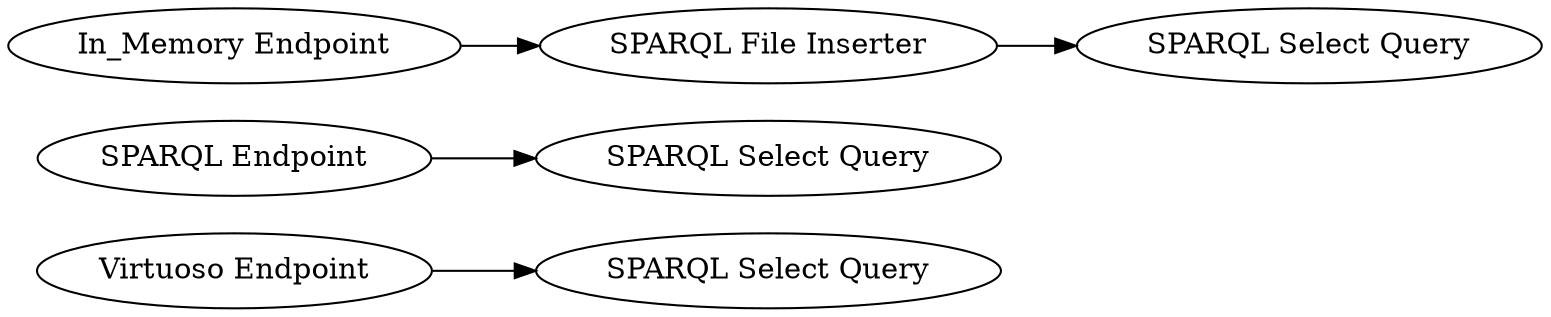digraph {
	"-5876996208690087226_17" [label="SPARQL Select Query"]
	"-5876996208690087226_20" [label="SPARQL Select Query"]
	"-5876996208690087226_23" [label="In_Memory Endpoint"]
	"-5876996208690087226_25" [label="SPARQL Select Query"]
	"-5876996208690087226_24" [label="SPARQL File Inserter"]
	"-5876996208690087226_18" [label="Virtuoso Endpoint"]
	"-5876996208690087226_21" [label="SPARQL Endpoint"]
	"-5876996208690087226_24" -> "-5876996208690087226_25"
	"-5876996208690087226_23" -> "-5876996208690087226_24"
	"-5876996208690087226_18" -> "-5876996208690087226_17"
	"-5876996208690087226_21" -> "-5876996208690087226_20"
	rankdir=LR
}
